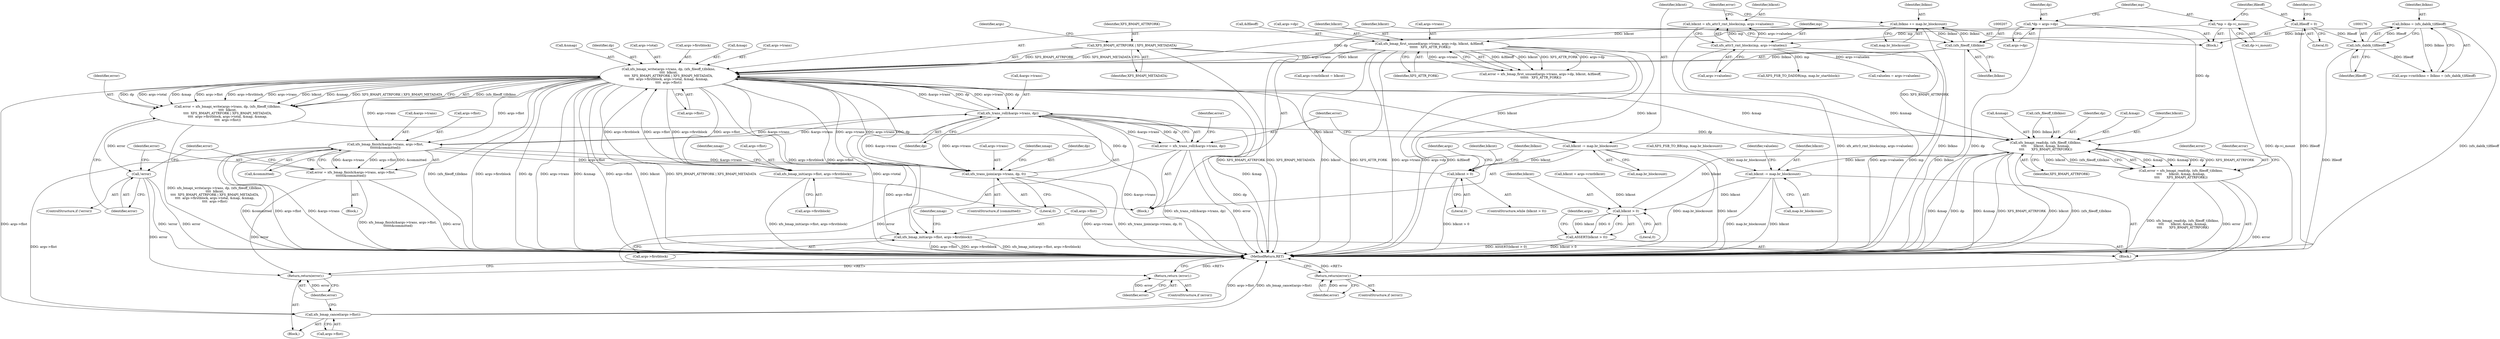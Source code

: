 digraph "1_linux_8275cdd0e7ac550dcce2b3ef6d2fb3b808c1ae59_9@API" {
"1000201" [label="(Call,xfs_bmapi_write(args->trans, dp, (xfs_fileoff_t)lblkno,\n\t\t\t\t  blkcnt,\n\t\t\t\t  XFS_BMAPI_ATTRFORK | XFS_BMAPI_METADATA,\n\t\t\t\t  args->firstblock, args->total, &map, &nmap,\n\t\t\t\t  args->flist))"];
"1000154" [label="(Call,xfs_bmap_first_unused(args->trans, args->dp, blkcnt, &lfileoff,\n \t\t\t\t\t\t   XFS_ATTR_FORK))"];
"1000145" [label="(Call,blkcnt = xfs_attr3_rmt_blocks(mp, args->valuelen))"];
"1000147" [label="(Call,xfs_attr3_rmt_blocks(mp, args->valuelen))"];
"1000118" [label="(Call,*mp = dp->i_mount)"];
"1000294" [label="(Call,xfs_trans_roll(&args->trans, dp))"];
"1000232" [label="(Call,xfs_bmap_finish(&args->trans, args->flist,\n\t\t\t\t\t\t&committed))"];
"1000201" [label="(Call,xfs_bmapi_write(args->trans, dp, (xfs_fileoff_t)lblkno,\n\t\t\t\t  blkcnt,\n\t\t\t\t  XFS_BMAPI_ATTRFORK | XFS_BMAPI_METADATA,\n\t\t\t\t  args->firstblock, args->total, &map, &nmap,\n\t\t\t\t  args->flist))"];
"1000260" [label="(Call,xfs_trans_ijoin(args->trans, dp, 0))"];
"1000112" [label="(Call,*dp = args->dp)"];
"1000206" [label="(Call,(xfs_fileoff_t)lblkno)"];
"1000282" [label="(Call,lblkno += map.br_blockcount)"];
"1000173" [label="(Call,lblkno = (xfs_dablk_t)lfileoff)"];
"1000175" [label="(Call,(xfs_dablk_t)lfileoff)"];
"1000126" [label="(Call,lfileoff = 0)"];
"1000184" [label="(Call,blkcnt > 0)"];
"1000287" [label="(Call,blkcnt -= map.br_blockcount)"];
"1000210" [label="(Call,XFS_BMAPI_ATTRFORK | XFS_BMAPI_METADATA)"];
"1000189" [label="(Call,xfs_bmap_init(args->flist, args->firstblock))"];
"1000199" [label="(Call,error = xfs_bmapi_write(args->trans, dp, (xfs_fileoff_t)lblkno,\n\t\t\t\t  blkcnt,\n\t\t\t\t  XFS_BMAPI_ATTRFORK | XFS_BMAPI_METADATA,\n\t\t\t\t  args->firstblock, args->total, &map, &nmap,\n\t\t\t\t  args->flist))"];
"1000227" [label="(Call,!error)"];
"1000256" [label="(Return,return(error);)"];
"1000230" [label="(Call,error = xfs_bmap_finish(&args->trans, args->flist,\n\t\t\t\t\t\t&committed))"];
"1000252" [label="(Call,xfs_bmap_cancel(args->flist))"];
"1000292" [label="(Call,error = xfs_trans_roll(&args->trans, dp))"];
"1000302" [label="(Return,return (error);)"];
"1000343" [label="(Call,xfs_bmapi_read(dp, (xfs_fileoff_t)lblkno,\n\t\t\t\t       blkcnt, &map, &nmap,\n\t\t\t\t       XFS_BMAPI_ATTRFORK))"];
"1000341" [label="(Call,error = xfs_bmapi_read(dp, (xfs_fileoff_t)lblkno,\n\t\t\t\t       blkcnt, &map, &nmap,\n\t\t\t\t       XFS_BMAPI_ATTRFORK))"];
"1000356" [label="(Return,return(error);)"];
"1000438" [label="(Call,blkcnt -= map.br_blockcount)"];
"1000328" [label="(Call,blkcnt > 0)"];
"1000327" [label="(Call,ASSERT(blkcnt > 0))"];
"1000331" [label="(Call,xfs_bmap_init(args->flist, args->firstblock))"];
"1000175" [label="(Call,(xfs_dablk_t)lfileoff)"];
"1000244" [label="(Block,)"];
"1000354" [label="(ControlStructure,if (error))"];
"1000228" [label="(Identifier,error)"];
"1000449" [label="(MethodReturn,RET)"];
"1000282" [label="(Call,lblkno += map.br_blockcount)"];
"1000314" [label="(Call,valuelen = args->valuelen)"];
"1000153" [label="(Identifier,error)"];
"1000330" [label="(Literal,0)"];
"1000155" [label="(Call,args->trans)"];
"1000300" [label="(ControlStructure,if (error))"];
"1000177" [label="(Identifier,lfileoff)"];
"1000258" [label="(ControlStructure,if (committed))"];
"1000216" [label="(Call,args->total)"];
"1000257" [label="(Identifier,error)"];
"1000351" [label="(Call,&nmap)"];
"1000169" [label="(Call,args->rmtblkno = lblkno = (xfs_dablk_t)lfileoff)"];
"1000331" [label="(Call,xfs_bmap_init(args->flist, args->firstblock))"];
"1000439" [label="(Identifier,blkcnt)"];
"1000112" [label="(Call,*dp = args->dp)"];
"1000145" [label="(Call,blkcnt = xfs_attr3_rmt_blocks(mp, args->valuelen))"];
"1000342" [label="(Identifier,error)"];
"1000193" [label="(Call,args->firstblock)"];
"1000189" [label="(Call,xfs_bmap_init(args->flist, args->firstblock))"];
"1000345" [label="(Call,(xfs_fileoff_t)lblkno)"];
"1000212" [label="(Identifier,XFS_BMAPI_METADATA)"];
"1000328" [label="(Call,blkcnt > 0)"];
"1000114" [label="(Call,args->dp)"];
"1000335" [label="(Call,args->firstblock)"];
"1000302" [label="(Return,return (error);)"];
"1000213" [label="(Call,args->firstblock)"];
"1000210" [label="(Call,XFS_BMAPI_ATTRFORK | XFS_BMAPI_METADATA)"];
"1000226" [label="(ControlStructure,if (!error))"];
"1000344" [label="(Identifier,dp)"];
"1000162" [label="(Call,&lfileoff)"];
"1000183" [label="(ControlStructure,while (blkcnt > 0))"];
"1000265" [label="(Literal,0)"];
"1000118" [label="(Call,*mp = dp->i_mount)"];
"1000261" [label="(Call,args->trans)"];
"1000284" [label="(Call,map.br_blockcount)"];
"1000233" [label="(Call,&args->trans)"];
"1000219" [label="(Call,&map)"];
"1000147" [label="(Call,xfs_attr3_rmt_blocks(mp, args->valuelen))"];
"1000232" [label="(Call,xfs_bmap_finish(&args->trans, args->flist,\n\t\t\t\t\t\t&committed))"];
"1000209" [label="(Identifier,blkcnt)"];
"1000240" [label="(Call,&committed)"];
"1000185" [label="(Identifier,blkcnt)"];
"1000260" [label="(Call,xfs_trans_ijoin(args->trans, dp, 0))"];
"1000229" [label="(Block,)"];
"1000252" [label="(Call,xfs_bmap_cancel(args->flist))"];
"1000305" [label="(Identifier,lblkno)"];
"1000128" [label="(Literal,0)"];
"1000152" [label="(Call,error = xfs_bmap_first_unused(args->trans, args->dp, blkcnt, &lfileoff,\n \t\t\t\t\t\t   XFS_ATTR_FORK))"];
"1000126" [label="(Call,lfileoff = 0)"];
"1000199" [label="(Call,error = xfs_bmapi_write(args->trans, dp, (xfs_fileoff_t)lblkno,\n\t\t\t\t  blkcnt,\n\t\t\t\t  XFS_BMAPI_ATTRFORK | XFS_BMAPI_METADATA,\n\t\t\t\t  args->firstblock, args->total, &map, &nmap,\n\t\t\t\t  args->flist))"];
"1000303" [label="(Identifier,error)"];
"1000341" [label="(Call,error = xfs_bmapi_read(dp, (xfs_fileoff_t)lblkno,\n\t\t\t\t       blkcnt, &map, &nmap,\n\t\t\t\t       XFS_BMAPI_ATTRFORK))"];
"1000158" [label="(Call,args->dp)"];
"1000214" [label="(Identifier,args)"];
"1000295" [label="(Call,&args->trans)"];
"1000191" [label="(Identifier,args)"];
"1000256" [label="(Return,return(error);)"];
"1000327" [label="(Call,ASSERT(blkcnt > 0))"];
"1000438" [label="(Call,blkcnt -= map.br_blockcount)"];
"1000154" [label="(Call,xfs_bmap_first_unused(args->trans, args->dp, blkcnt, &lfileoff,\n \t\t\t\t\t\t   XFS_ATTR_FORK))"];
"1000119" [label="(Identifier,mp)"];
"1000237" [label="(Call,args->flist)"];
"1000268" [label="(Identifier,nmap)"];
"1000283" [label="(Identifier,lblkno)"];
"1000323" [label="(Block,)"];
"1000110" [label="(Block,)"];
"1000353" [label="(Identifier,XFS_BMAPI_ATTRFORK)"];
"1000173" [label="(Call,lblkno = (xfs_dablk_t)lfileoff)"];
"1000253" [label="(Call,args->flist)"];
"1000223" [label="(Call,args->flist)"];
"1000113" [label="(Identifier,dp)"];
"1000206" [label="(Call,(xfs_fileoff_t)lblkno)"];
"1000164" [label="(Identifier,XFS_ATTR_FORK)"];
"1000349" [label="(Call,&map)"];
"1000356" [label="(Return,return(error);)"];
"1000357" [label="(Identifier,error)"];
"1000309" [label="(Call,blkcnt = args->rmtblkcnt)"];
"1000202" [label="(Call,args->trans)"];
"1000287" [label="(Call,blkcnt -= map.br_blockcount)"];
"1000211" [label="(Identifier,XFS_BMAPI_ATTRFORK)"];
"1000149" [label="(Call,args->valuelen)"];
"1000197" [label="(Identifier,nmap)"];
"1000339" [label="(Identifier,nmap)"];
"1000187" [label="(Block,)"];
"1000333" [label="(Identifier,args)"];
"1000231" [label="(Identifier,error)"];
"1000329" [label="(Identifier,blkcnt)"];
"1000127" [label="(Identifier,lfileoff)"];
"1000148" [label="(Identifier,mp)"];
"1000289" [label="(Call,map.br_blockcount)"];
"1000146" [label="(Identifier,blkcnt)"];
"1000243" [label="(Identifier,error)"];
"1000299" [label="(Identifier,dp)"];
"1000190" [label="(Call,args->flist)"];
"1000384" [label="(Call,XFS_FSB_TO_BB(mp, map.br_blockcount))"];
"1000321" [label="(Identifier,valuelen)"];
"1000294" [label="(Call,xfs_trans_roll(&args->trans, dp))"];
"1000200" [label="(Identifier,error)"];
"1000348" [label="(Identifier,blkcnt)"];
"1000227" [label="(Call,!error)"];
"1000186" [label="(Literal,0)"];
"1000161" [label="(Identifier,blkcnt)"];
"1000332" [label="(Call,args->flist)"];
"1000301" [label="(Identifier,error)"];
"1000440" [label="(Call,map.br_blockcount)"];
"1000174" [label="(Identifier,lblkno)"];
"1000355" [label="(Identifier,error)"];
"1000377" [label="(Call,XFS_FSB_TO_DADDR(mp, map.br_startblock))"];
"1000131" [label="(Identifier,src)"];
"1000221" [label="(Call,&nmap)"];
"1000230" [label="(Call,error = xfs_bmap_finish(&args->trans, args->flist,\n\t\t\t\t\t\t&committed))"];
"1000184" [label="(Call,blkcnt > 0)"];
"1000292" [label="(Call,error = xfs_trans_roll(&args->trans, dp))"];
"1000201" [label="(Call,xfs_bmapi_write(args->trans, dp, (xfs_fileoff_t)lblkno,\n\t\t\t\t  blkcnt,\n\t\t\t\t  XFS_BMAPI_ATTRFORK | XFS_BMAPI_METADATA,\n\t\t\t\t  args->firstblock, args->total, &map, &nmap,\n\t\t\t\t  args->flist))"];
"1000178" [label="(Call,args->rmtblkcnt = blkcnt)"];
"1000120" [label="(Call,dp->i_mount)"];
"1000288" [label="(Identifier,blkcnt)"];
"1000264" [label="(Identifier,dp)"];
"1000343" [label="(Call,xfs_bmapi_read(dp, (xfs_fileoff_t)lblkno,\n\t\t\t\t       blkcnt, &map, &nmap,\n\t\t\t\t       XFS_BMAPI_ATTRFORK))"];
"1000208" [label="(Identifier,lblkno)"];
"1000205" [label="(Identifier,dp)"];
"1000293" [label="(Identifier,error)"];
"1000201" -> "1000199"  [label="AST: "];
"1000201" -> "1000223"  [label="CFG: "];
"1000202" -> "1000201"  [label="AST: "];
"1000205" -> "1000201"  [label="AST: "];
"1000206" -> "1000201"  [label="AST: "];
"1000209" -> "1000201"  [label="AST: "];
"1000210" -> "1000201"  [label="AST: "];
"1000213" -> "1000201"  [label="AST: "];
"1000216" -> "1000201"  [label="AST: "];
"1000219" -> "1000201"  [label="AST: "];
"1000221" -> "1000201"  [label="AST: "];
"1000223" -> "1000201"  [label="AST: "];
"1000199" -> "1000201"  [label="CFG: "];
"1000201" -> "1000449"  [label="DDG: &nmap"];
"1000201" -> "1000449"  [label="DDG: args->flist"];
"1000201" -> "1000449"  [label="DDG: blkcnt"];
"1000201" -> "1000449"  [label="DDG: XFS_BMAPI_ATTRFORK | XFS_BMAPI_METADATA"];
"1000201" -> "1000449"  [label="DDG: args->total"];
"1000201" -> "1000449"  [label="DDG: &map"];
"1000201" -> "1000449"  [label="DDG: (xfs_fileoff_t)lblkno"];
"1000201" -> "1000449"  [label="DDG: args->firstblock"];
"1000201" -> "1000449"  [label="DDG: dp"];
"1000201" -> "1000449"  [label="DDG: args->trans"];
"1000201" -> "1000189"  [label="DDG: args->flist"];
"1000201" -> "1000189"  [label="DDG: args->firstblock"];
"1000201" -> "1000199"  [label="DDG: (xfs_fileoff_t)lblkno"];
"1000201" -> "1000199"  [label="DDG: dp"];
"1000201" -> "1000199"  [label="DDG: args->total"];
"1000201" -> "1000199"  [label="DDG: &map"];
"1000201" -> "1000199"  [label="DDG: args->flist"];
"1000201" -> "1000199"  [label="DDG: args->firstblock"];
"1000201" -> "1000199"  [label="DDG: args->trans"];
"1000201" -> "1000199"  [label="DDG: blkcnt"];
"1000201" -> "1000199"  [label="DDG: &nmap"];
"1000201" -> "1000199"  [label="DDG: XFS_BMAPI_ATTRFORK | XFS_BMAPI_METADATA"];
"1000154" -> "1000201"  [label="DDG: args->trans"];
"1000294" -> "1000201"  [label="DDG: &args->trans"];
"1000294" -> "1000201"  [label="DDG: dp"];
"1000260" -> "1000201"  [label="DDG: args->trans"];
"1000112" -> "1000201"  [label="DDG: dp"];
"1000206" -> "1000201"  [label="DDG: lblkno"];
"1000184" -> "1000201"  [label="DDG: blkcnt"];
"1000210" -> "1000201"  [label="DDG: XFS_BMAPI_ATTRFORK"];
"1000210" -> "1000201"  [label="DDG: XFS_BMAPI_METADATA"];
"1000189" -> "1000201"  [label="DDG: args->firstblock"];
"1000189" -> "1000201"  [label="DDG: args->flist"];
"1000201" -> "1000232"  [label="DDG: args->trans"];
"1000201" -> "1000232"  [label="DDG: args->flist"];
"1000201" -> "1000252"  [label="DDG: args->flist"];
"1000201" -> "1000260"  [label="DDG: args->trans"];
"1000201" -> "1000260"  [label="DDG: dp"];
"1000201" -> "1000287"  [label="DDG: blkcnt"];
"1000201" -> "1000294"  [label="DDG: args->trans"];
"1000201" -> "1000294"  [label="DDG: dp"];
"1000201" -> "1000331"  [label="DDG: args->flist"];
"1000201" -> "1000331"  [label="DDG: args->firstblock"];
"1000201" -> "1000343"  [label="DDG: &map"];
"1000201" -> "1000343"  [label="DDG: &nmap"];
"1000154" -> "1000152"  [label="AST: "];
"1000154" -> "1000164"  [label="CFG: "];
"1000155" -> "1000154"  [label="AST: "];
"1000158" -> "1000154"  [label="AST: "];
"1000161" -> "1000154"  [label="AST: "];
"1000162" -> "1000154"  [label="AST: "];
"1000164" -> "1000154"  [label="AST: "];
"1000152" -> "1000154"  [label="CFG: "];
"1000154" -> "1000449"  [label="DDG: XFS_ATTR_FORK"];
"1000154" -> "1000449"  [label="DDG: args->trans"];
"1000154" -> "1000449"  [label="DDG: args->dp"];
"1000154" -> "1000449"  [label="DDG: &lfileoff"];
"1000154" -> "1000449"  [label="DDG: blkcnt"];
"1000154" -> "1000152"  [label="DDG: &lfileoff"];
"1000154" -> "1000152"  [label="DDG: blkcnt"];
"1000154" -> "1000152"  [label="DDG: XFS_ATTR_FORK"];
"1000154" -> "1000152"  [label="DDG: args->dp"];
"1000154" -> "1000152"  [label="DDG: args->trans"];
"1000145" -> "1000154"  [label="DDG: blkcnt"];
"1000154" -> "1000178"  [label="DDG: blkcnt"];
"1000154" -> "1000184"  [label="DDG: blkcnt"];
"1000145" -> "1000110"  [label="AST: "];
"1000145" -> "1000147"  [label="CFG: "];
"1000146" -> "1000145"  [label="AST: "];
"1000147" -> "1000145"  [label="AST: "];
"1000153" -> "1000145"  [label="CFG: "];
"1000145" -> "1000449"  [label="DDG: xfs_attr3_rmt_blocks(mp, args->valuelen)"];
"1000147" -> "1000145"  [label="DDG: mp"];
"1000147" -> "1000145"  [label="DDG: args->valuelen"];
"1000147" -> "1000149"  [label="CFG: "];
"1000148" -> "1000147"  [label="AST: "];
"1000149" -> "1000147"  [label="AST: "];
"1000147" -> "1000449"  [label="DDG: args->valuelen"];
"1000147" -> "1000449"  [label="DDG: mp"];
"1000118" -> "1000147"  [label="DDG: mp"];
"1000147" -> "1000314"  [label="DDG: args->valuelen"];
"1000147" -> "1000377"  [label="DDG: mp"];
"1000118" -> "1000110"  [label="AST: "];
"1000118" -> "1000120"  [label="CFG: "];
"1000119" -> "1000118"  [label="AST: "];
"1000120" -> "1000118"  [label="AST: "];
"1000127" -> "1000118"  [label="CFG: "];
"1000118" -> "1000449"  [label="DDG: dp->i_mount"];
"1000294" -> "1000292"  [label="AST: "];
"1000294" -> "1000299"  [label="CFG: "];
"1000295" -> "1000294"  [label="AST: "];
"1000299" -> "1000294"  [label="AST: "];
"1000292" -> "1000294"  [label="CFG: "];
"1000294" -> "1000449"  [label="DDG: dp"];
"1000294" -> "1000449"  [label="DDG: &args->trans"];
"1000294" -> "1000232"  [label="DDG: &args->trans"];
"1000294" -> "1000260"  [label="DDG: &args->trans"];
"1000294" -> "1000292"  [label="DDG: &args->trans"];
"1000294" -> "1000292"  [label="DDG: dp"];
"1000232" -> "1000294"  [label="DDG: &args->trans"];
"1000260" -> "1000294"  [label="DDG: args->trans"];
"1000260" -> "1000294"  [label="DDG: dp"];
"1000294" -> "1000343"  [label="DDG: dp"];
"1000232" -> "1000230"  [label="AST: "];
"1000232" -> "1000240"  [label="CFG: "];
"1000233" -> "1000232"  [label="AST: "];
"1000237" -> "1000232"  [label="AST: "];
"1000240" -> "1000232"  [label="AST: "];
"1000230" -> "1000232"  [label="CFG: "];
"1000232" -> "1000449"  [label="DDG: args->flist"];
"1000232" -> "1000449"  [label="DDG: &args->trans"];
"1000232" -> "1000449"  [label="DDG: &committed"];
"1000232" -> "1000189"  [label="DDG: args->flist"];
"1000232" -> "1000230"  [label="DDG: &args->trans"];
"1000232" -> "1000230"  [label="DDG: args->flist"];
"1000232" -> "1000230"  [label="DDG: &committed"];
"1000232" -> "1000252"  [label="DDG: args->flist"];
"1000232" -> "1000260"  [label="DDG: &args->trans"];
"1000232" -> "1000331"  [label="DDG: args->flist"];
"1000260" -> "1000258"  [label="AST: "];
"1000260" -> "1000265"  [label="CFG: "];
"1000261" -> "1000260"  [label="AST: "];
"1000264" -> "1000260"  [label="AST: "];
"1000265" -> "1000260"  [label="AST: "];
"1000268" -> "1000260"  [label="CFG: "];
"1000260" -> "1000449"  [label="DDG: xfs_trans_ijoin(args->trans, dp, 0)"];
"1000260" -> "1000449"  [label="DDG: args->trans"];
"1000112" -> "1000110"  [label="AST: "];
"1000112" -> "1000114"  [label="CFG: "];
"1000113" -> "1000112"  [label="AST: "];
"1000114" -> "1000112"  [label="AST: "];
"1000119" -> "1000112"  [label="CFG: "];
"1000112" -> "1000449"  [label="DDG: dp"];
"1000112" -> "1000343"  [label="DDG: dp"];
"1000206" -> "1000208"  [label="CFG: "];
"1000207" -> "1000206"  [label="AST: "];
"1000208" -> "1000206"  [label="AST: "];
"1000209" -> "1000206"  [label="CFG: "];
"1000206" -> "1000449"  [label="DDG: lblkno"];
"1000282" -> "1000206"  [label="DDG: lblkno"];
"1000173" -> "1000206"  [label="DDG: lblkno"];
"1000206" -> "1000282"  [label="DDG: lblkno"];
"1000282" -> "1000187"  [label="AST: "];
"1000282" -> "1000284"  [label="CFG: "];
"1000283" -> "1000282"  [label="AST: "];
"1000284" -> "1000282"  [label="AST: "];
"1000288" -> "1000282"  [label="CFG: "];
"1000282" -> "1000449"  [label="DDG: lblkno"];
"1000173" -> "1000169"  [label="AST: "];
"1000173" -> "1000175"  [label="CFG: "];
"1000174" -> "1000173"  [label="AST: "];
"1000175" -> "1000173"  [label="AST: "];
"1000169" -> "1000173"  [label="CFG: "];
"1000173" -> "1000449"  [label="DDG: (xfs_dablk_t)lfileoff"];
"1000173" -> "1000169"  [label="DDG: lblkno"];
"1000175" -> "1000173"  [label="DDG: lfileoff"];
"1000175" -> "1000177"  [label="CFG: "];
"1000176" -> "1000175"  [label="AST: "];
"1000177" -> "1000175"  [label="AST: "];
"1000175" -> "1000449"  [label="DDG: lfileoff"];
"1000175" -> "1000169"  [label="DDG: lfileoff"];
"1000126" -> "1000175"  [label="DDG: lfileoff"];
"1000126" -> "1000110"  [label="AST: "];
"1000126" -> "1000128"  [label="CFG: "];
"1000127" -> "1000126"  [label="AST: "];
"1000128" -> "1000126"  [label="AST: "];
"1000131" -> "1000126"  [label="CFG: "];
"1000126" -> "1000449"  [label="DDG: lfileoff"];
"1000184" -> "1000183"  [label="AST: "];
"1000184" -> "1000186"  [label="CFG: "];
"1000185" -> "1000184"  [label="AST: "];
"1000186" -> "1000184"  [label="AST: "];
"1000191" -> "1000184"  [label="CFG: "];
"1000305" -> "1000184"  [label="CFG: "];
"1000184" -> "1000449"  [label="DDG: blkcnt > 0"];
"1000287" -> "1000184"  [label="DDG: blkcnt"];
"1000287" -> "1000187"  [label="AST: "];
"1000287" -> "1000289"  [label="CFG: "];
"1000288" -> "1000287"  [label="AST: "];
"1000289" -> "1000287"  [label="AST: "];
"1000293" -> "1000287"  [label="CFG: "];
"1000287" -> "1000449"  [label="DDG: map.br_blockcount"];
"1000287" -> "1000449"  [label="DDG: blkcnt"];
"1000210" -> "1000212"  [label="CFG: "];
"1000211" -> "1000210"  [label="AST: "];
"1000212" -> "1000210"  [label="AST: "];
"1000214" -> "1000210"  [label="CFG: "];
"1000210" -> "1000449"  [label="DDG: XFS_BMAPI_METADATA"];
"1000210" -> "1000449"  [label="DDG: XFS_BMAPI_ATTRFORK"];
"1000210" -> "1000343"  [label="DDG: XFS_BMAPI_ATTRFORK"];
"1000189" -> "1000187"  [label="AST: "];
"1000189" -> "1000193"  [label="CFG: "];
"1000190" -> "1000189"  [label="AST: "];
"1000193" -> "1000189"  [label="AST: "];
"1000197" -> "1000189"  [label="CFG: "];
"1000189" -> "1000449"  [label="DDG: xfs_bmap_init(args->flist, args->firstblock)"];
"1000199" -> "1000187"  [label="AST: "];
"1000200" -> "1000199"  [label="AST: "];
"1000228" -> "1000199"  [label="CFG: "];
"1000199" -> "1000449"  [label="DDG: xfs_bmapi_write(args->trans, dp, (xfs_fileoff_t)lblkno,\n\t\t\t\t  blkcnt,\n\t\t\t\t  XFS_BMAPI_ATTRFORK | XFS_BMAPI_METADATA,\n\t\t\t\t  args->firstblock, args->total, &map, &nmap,\n\t\t\t\t  args->flist)"];
"1000199" -> "1000227"  [label="DDG: error"];
"1000227" -> "1000226"  [label="AST: "];
"1000227" -> "1000228"  [label="CFG: "];
"1000228" -> "1000227"  [label="AST: "];
"1000231" -> "1000227"  [label="CFG: "];
"1000243" -> "1000227"  [label="CFG: "];
"1000227" -> "1000449"  [label="DDG: !error"];
"1000227" -> "1000449"  [label="DDG: error"];
"1000227" -> "1000256"  [label="DDG: error"];
"1000256" -> "1000244"  [label="AST: "];
"1000256" -> "1000257"  [label="CFG: "];
"1000257" -> "1000256"  [label="AST: "];
"1000449" -> "1000256"  [label="CFG: "];
"1000256" -> "1000449"  [label="DDG: <RET>"];
"1000257" -> "1000256"  [label="DDG: error"];
"1000230" -> "1000256"  [label="DDG: error"];
"1000230" -> "1000229"  [label="AST: "];
"1000231" -> "1000230"  [label="AST: "];
"1000243" -> "1000230"  [label="CFG: "];
"1000230" -> "1000449"  [label="DDG: error"];
"1000230" -> "1000449"  [label="DDG: xfs_bmap_finish(&args->trans, args->flist,\n\t\t\t\t\t\t&committed)"];
"1000252" -> "1000244"  [label="AST: "];
"1000252" -> "1000253"  [label="CFG: "];
"1000253" -> "1000252"  [label="AST: "];
"1000257" -> "1000252"  [label="CFG: "];
"1000252" -> "1000449"  [label="DDG: args->flist"];
"1000252" -> "1000449"  [label="DDG: xfs_bmap_cancel(args->flist)"];
"1000292" -> "1000187"  [label="AST: "];
"1000293" -> "1000292"  [label="AST: "];
"1000301" -> "1000292"  [label="CFG: "];
"1000292" -> "1000449"  [label="DDG: xfs_trans_roll(&args->trans, dp)"];
"1000292" -> "1000449"  [label="DDG: error"];
"1000292" -> "1000302"  [label="DDG: error"];
"1000302" -> "1000300"  [label="AST: "];
"1000302" -> "1000303"  [label="CFG: "];
"1000303" -> "1000302"  [label="AST: "];
"1000449" -> "1000302"  [label="CFG: "];
"1000302" -> "1000449"  [label="DDG: <RET>"];
"1000303" -> "1000302"  [label="DDG: error"];
"1000343" -> "1000341"  [label="AST: "];
"1000343" -> "1000353"  [label="CFG: "];
"1000344" -> "1000343"  [label="AST: "];
"1000345" -> "1000343"  [label="AST: "];
"1000348" -> "1000343"  [label="AST: "];
"1000349" -> "1000343"  [label="AST: "];
"1000351" -> "1000343"  [label="AST: "];
"1000353" -> "1000343"  [label="AST: "];
"1000341" -> "1000343"  [label="CFG: "];
"1000343" -> "1000449"  [label="DDG: &map"];
"1000343" -> "1000449"  [label="DDG: dp"];
"1000343" -> "1000449"  [label="DDG: &nmap"];
"1000343" -> "1000449"  [label="DDG: XFS_BMAPI_ATTRFORK"];
"1000343" -> "1000449"  [label="DDG: blkcnt"];
"1000343" -> "1000449"  [label="DDG: (xfs_fileoff_t)lblkno"];
"1000343" -> "1000341"  [label="DDG: &map"];
"1000343" -> "1000341"  [label="DDG: &nmap"];
"1000343" -> "1000341"  [label="DDG: dp"];
"1000343" -> "1000341"  [label="DDG: XFS_BMAPI_ATTRFORK"];
"1000343" -> "1000341"  [label="DDG: blkcnt"];
"1000343" -> "1000341"  [label="DDG: (xfs_fileoff_t)lblkno"];
"1000345" -> "1000343"  [label="DDG: lblkno"];
"1000328" -> "1000343"  [label="DDG: blkcnt"];
"1000343" -> "1000438"  [label="DDG: blkcnt"];
"1000341" -> "1000323"  [label="AST: "];
"1000342" -> "1000341"  [label="AST: "];
"1000355" -> "1000341"  [label="CFG: "];
"1000341" -> "1000449"  [label="DDG: xfs_bmapi_read(dp, (xfs_fileoff_t)lblkno,\n\t\t\t\t       blkcnt, &map, &nmap,\n\t\t\t\t       XFS_BMAPI_ATTRFORK)"];
"1000341" -> "1000449"  [label="DDG: error"];
"1000341" -> "1000356"  [label="DDG: error"];
"1000356" -> "1000354"  [label="AST: "];
"1000356" -> "1000357"  [label="CFG: "];
"1000357" -> "1000356"  [label="AST: "];
"1000449" -> "1000356"  [label="CFG: "];
"1000356" -> "1000449"  [label="DDG: <RET>"];
"1000357" -> "1000356"  [label="DDG: error"];
"1000438" -> "1000323"  [label="AST: "];
"1000438" -> "1000440"  [label="CFG: "];
"1000439" -> "1000438"  [label="AST: "];
"1000440" -> "1000438"  [label="AST: "];
"1000321" -> "1000438"  [label="CFG: "];
"1000438" -> "1000449"  [label="DDG: map.br_blockcount"];
"1000438" -> "1000449"  [label="DDG: blkcnt"];
"1000438" -> "1000328"  [label="DDG: blkcnt"];
"1000384" -> "1000438"  [label="DDG: map.br_blockcount"];
"1000328" -> "1000327"  [label="AST: "];
"1000328" -> "1000330"  [label="CFG: "];
"1000329" -> "1000328"  [label="AST: "];
"1000330" -> "1000328"  [label="AST: "];
"1000327" -> "1000328"  [label="CFG: "];
"1000328" -> "1000327"  [label="DDG: blkcnt"];
"1000328" -> "1000327"  [label="DDG: 0"];
"1000309" -> "1000328"  [label="DDG: blkcnt"];
"1000327" -> "1000323"  [label="AST: "];
"1000333" -> "1000327"  [label="CFG: "];
"1000327" -> "1000449"  [label="DDG: blkcnt > 0"];
"1000327" -> "1000449"  [label="DDG: ASSERT(blkcnt > 0)"];
"1000331" -> "1000323"  [label="AST: "];
"1000331" -> "1000335"  [label="CFG: "];
"1000332" -> "1000331"  [label="AST: "];
"1000335" -> "1000331"  [label="AST: "];
"1000339" -> "1000331"  [label="CFG: "];
"1000331" -> "1000449"  [label="DDG: xfs_bmap_init(args->flist, args->firstblock)"];
"1000331" -> "1000449"  [label="DDG: args->flist"];
"1000331" -> "1000449"  [label="DDG: args->firstblock"];
}
